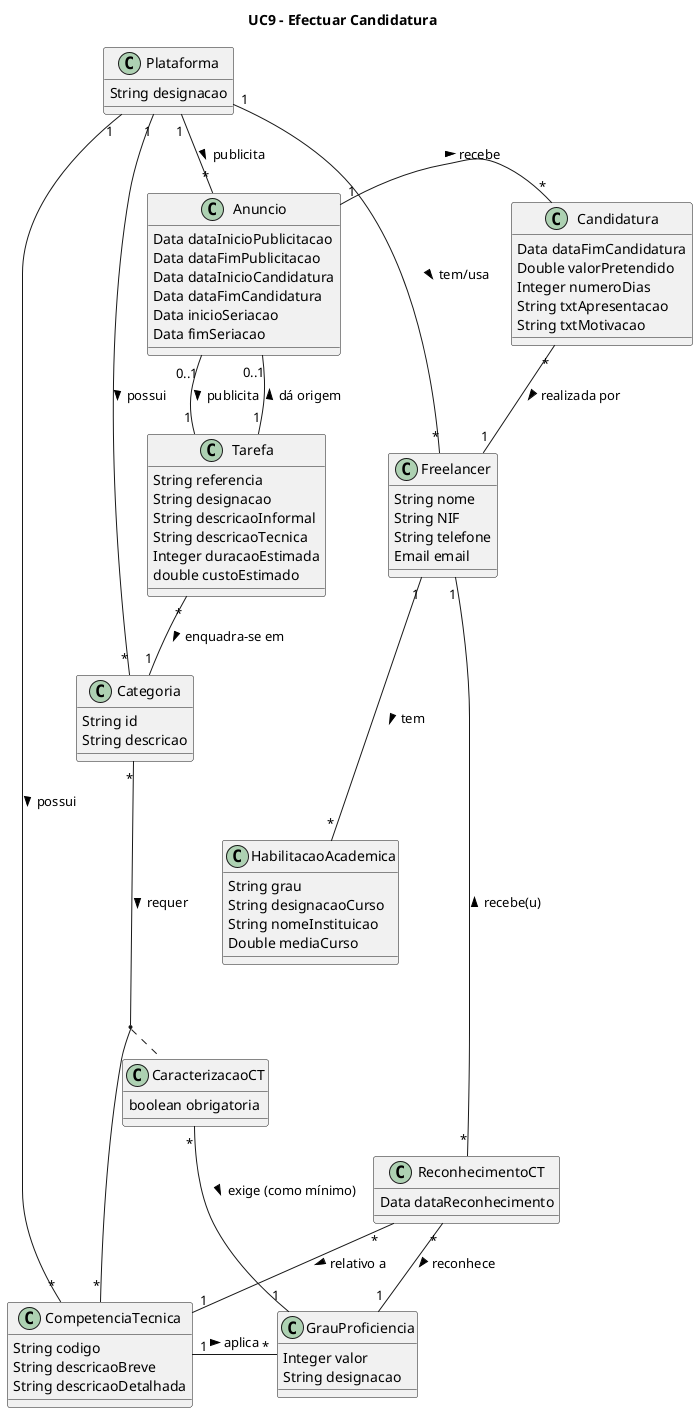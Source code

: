 @startuml


title UC9 - Efectuar Candidatura

class Plataforma {
    String designacao
}

class Anuncio {
    Data dataInicioPublicitacao
    Data dataFimPublicitacao
    Data dataInicioCandidatura
    Data dataFimCandidatura
    Data inicioSeriacao
    Data fimSeriacao
}

class Categoria {
    String id 
    String descricao
}

class GrauProficiencia {
    Integer valor
    String designacao
}
class CaracterizacaoCT {
    boolean obrigatoria
}
class CompetenciaTecnica {
    String codigo
    String descricaoBreve
    String descricaoDetalhada
}
class Tarefa {
    String referencia
    String designacao
    String descricaoInformal
    String descricaoTecnica
    Integer duracaoEstimada
    double custoEstimado
}

class Freelancer {
    String nome 
    String NIF
    String telefone
    Email email
}
class Candidatura {
    Data dataFimCandidatura
    Double valorPretendido
    Integer numeroDias
    String txtApresentacao
    String txtMotivacao
}
class HabilitacaoAcademica{
    String grau
    String designacaoCurso
    String nomeInstituicao
    Double mediaCurso
}
class ReconhecimentoCT {
    Data dataReconhecimento
}


Plataforma "1" -- "*" Categoria : possui >
Plataforma "1" -- "*" Anuncio : publicita >
Plataforma "1" -- "*" CompetenciaTecnica : possui >
Plataforma "1" -- "*" Freelancer : tem/usa >

Anuncio "0..1" -- "1" Tarefa : publicita >
Anuncio "0..1" -- "1" Tarefa : dá origem <
Anuncio "1" - "*" Candidatura : recebe >

Tarefa "*" -- "1" Categoria : enquadra-se em >

Candidatura "*" -- "1" Freelancer : realizada por >

Freelancer "1" --- "*" HabilitacaoAcademica : tem >
Freelancer "1" --- "*" ReconhecimentoCT : recebe(u) <

ReconhecimentoCT "*" - "1" CompetenciaTecnica : relativo a >
ReconhecimentoCT "*" -- "1" GrauProficiencia : reconhece >

CompetenciaTecnica "1" - "*" GrauProficiencia : aplica >

CaracterizacaoCT "*" - "1" GrauProficiencia : exige (como mínimo) >

Categoria "*" --- "*" CompetenciaTecnica : requer >

(Categoria, CompetenciaTecnica) . CaracterizacaoCT

@enduml